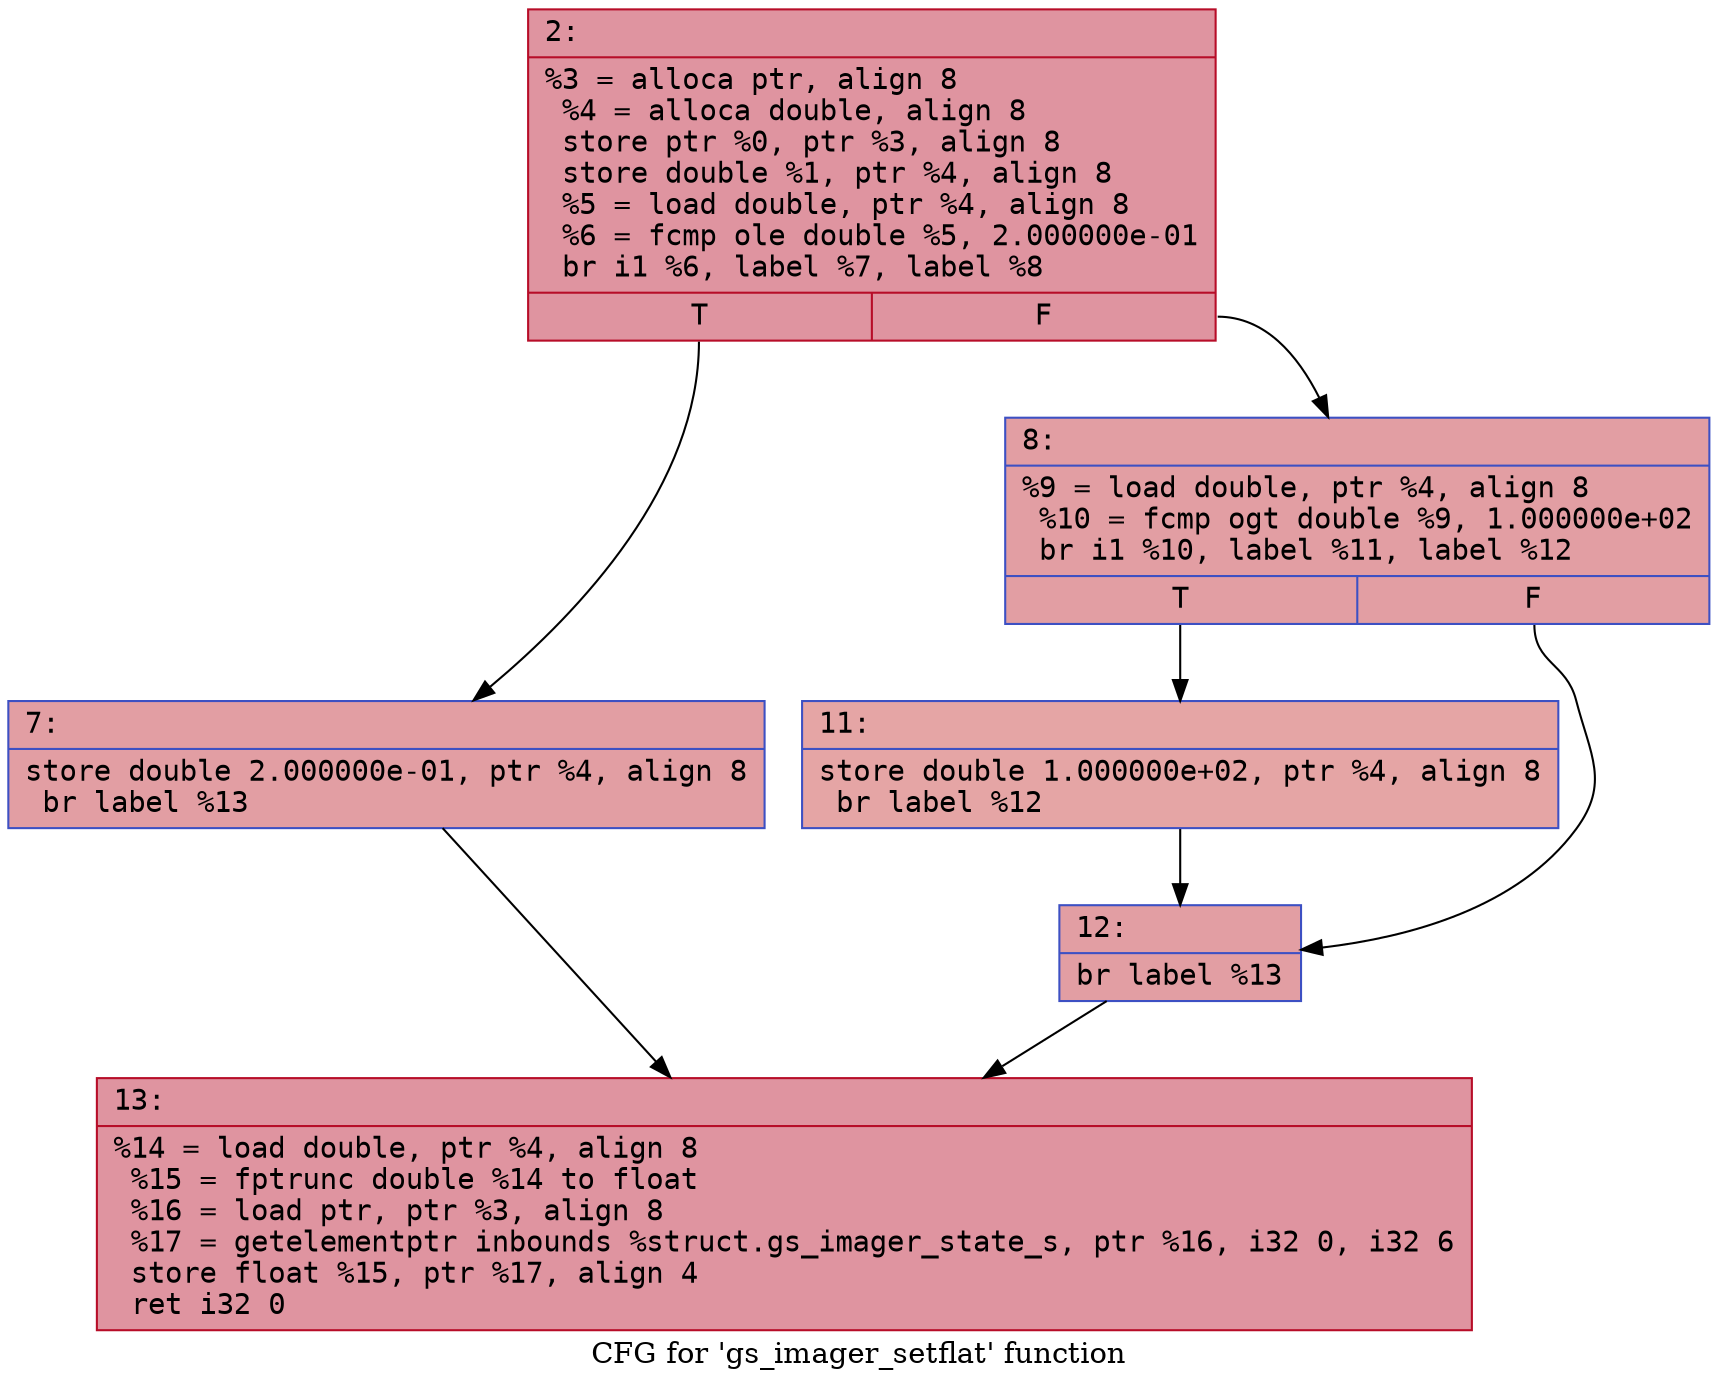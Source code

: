 digraph "CFG for 'gs_imager_setflat' function" {
	label="CFG for 'gs_imager_setflat' function";

	Node0x600003b1b610 [shape=record,color="#b70d28ff", style=filled, fillcolor="#b70d2870" fontname="Courier",label="{2:\l|  %3 = alloca ptr, align 8\l  %4 = alloca double, align 8\l  store ptr %0, ptr %3, align 8\l  store double %1, ptr %4, align 8\l  %5 = load double, ptr %4, align 8\l  %6 = fcmp ole double %5, 2.000000e-01\l  br i1 %6, label %7, label %8\l|{<s0>T|<s1>F}}"];
	Node0x600003b1b610:s0 -> Node0x600003b1b660[tooltip="2 -> 7\nProbability 50.00%" ];
	Node0x600003b1b610:s1 -> Node0x600003b1b6b0[tooltip="2 -> 8\nProbability 50.00%" ];
	Node0x600003b1b660 [shape=record,color="#3d50c3ff", style=filled, fillcolor="#be242e70" fontname="Courier",label="{7:\l|  store double 2.000000e-01, ptr %4, align 8\l  br label %13\l}"];
	Node0x600003b1b660 -> Node0x600003b1b7a0[tooltip="7 -> 13\nProbability 100.00%" ];
	Node0x600003b1b6b0 [shape=record,color="#3d50c3ff", style=filled, fillcolor="#be242e70" fontname="Courier",label="{8:\l|  %9 = load double, ptr %4, align 8\l  %10 = fcmp ogt double %9, 1.000000e+02\l  br i1 %10, label %11, label %12\l|{<s0>T|<s1>F}}"];
	Node0x600003b1b6b0:s0 -> Node0x600003b1b700[tooltip="8 -> 11\nProbability 50.00%" ];
	Node0x600003b1b6b0:s1 -> Node0x600003b1b750[tooltip="8 -> 12\nProbability 50.00%" ];
	Node0x600003b1b700 [shape=record,color="#3d50c3ff", style=filled, fillcolor="#c5333470" fontname="Courier",label="{11:\l|  store double 1.000000e+02, ptr %4, align 8\l  br label %12\l}"];
	Node0x600003b1b700 -> Node0x600003b1b750[tooltip="11 -> 12\nProbability 100.00%" ];
	Node0x600003b1b750 [shape=record,color="#3d50c3ff", style=filled, fillcolor="#be242e70" fontname="Courier",label="{12:\l|  br label %13\l}"];
	Node0x600003b1b750 -> Node0x600003b1b7a0[tooltip="12 -> 13\nProbability 100.00%" ];
	Node0x600003b1b7a0 [shape=record,color="#b70d28ff", style=filled, fillcolor="#b70d2870" fontname="Courier",label="{13:\l|  %14 = load double, ptr %4, align 8\l  %15 = fptrunc double %14 to float\l  %16 = load ptr, ptr %3, align 8\l  %17 = getelementptr inbounds %struct.gs_imager_state_s, ptr %16, i32 0, i32 6\l  store float %15, ptr %17, align 4\l  ret i32 0\l}"];
}
